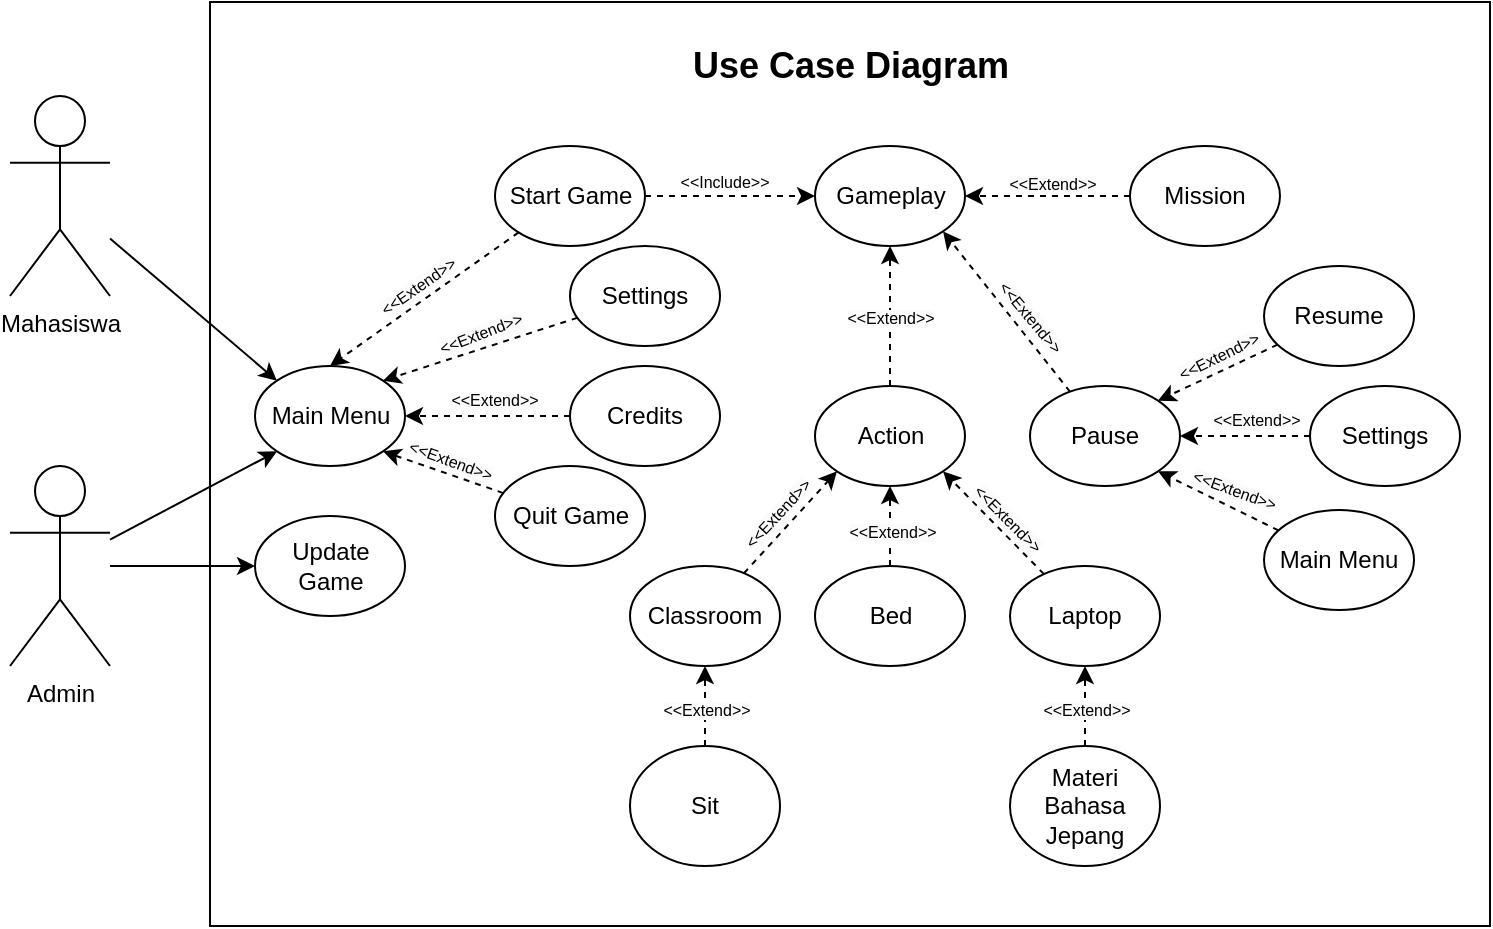<mxfile version="24.7.6">
  <diagram name="Halaman-1" id="quQY--S-zX8sKLz99Ocw">
    <mxGraphModel dx="926" dy="493" grid="1" gridSize="10" guides="1" tooltips="1" connect="1" arrows="1" fold="1" page="1" pageScale="1" pageWidth="827" pageHeight="1169" math="0" shadow="0">
      <root>
        <mxCell id="0" />
        <mxCell id="1" parent="0" />
        <mxCell id="CigYEO1HaFpqSc6tLjGz-9" value="" style="rounded=0;whiteSpace=wrap;html=1;movable=1;resizable=1;rotatable=1;deletable=1;editable=1;locked=0;connectable=1;" parent="1" vertex="1">
          <mxGeometry x="300" y="8" width="640" height="462" as="geometry" />
        </mxCell>
        <mxCell id="aILmEIebjc8XxtWw0dU9-2" value="&lt;b&gt;&lt;font style=&quot;font-size: 18px;&quot;&gt;Use Case Diagram&lt;/font&gt;&lt;/b&gt;" style="text;html=1;align=center;verticalAlign=middle;resizable=0;points=[];autosize=1;strokeColor=none;fillColor=none;" parent="1" vertex="1">
          <mxGeometry x="530" y="20" width="180" height="40" as="geometry" />
        </mxCell>
        <mxCell id="CigYEO1HaFpqSc6tLjGz-12" style="rounded=0;orthogonalLoop=1;jettySize=auto;html=1;entryX=0;entryY=0;entryDx=0;entryDy=0;" parent="1" source="aILmEIebjc8XxtWw0dU9-3" target="CigYEO1HaFpqSc6tLjGz-3" edge="1">
          <mxGeometry relative="1" as="geometry" />
        </mxCell>
        <mxCell id="aILmEIebjc8XxtWw0dU9-3" value="Mahasiswa" style="shape=umlActor;verticalLabelPosition=bottom;verticalAlign=top;html=1;outlineConnect=0;" parent="1" vertex="1">
          <mxGeometry x="200" y="55" width="50" height="100" as="geometry" />
        </mxCell>
        <mxCell id="CigYEO1HaFpqSc6tLjGz-3" value="Main Menu" style="ellipse;whiteSpace=wrap;html=1;" parent="1" vertex="1">
          <mxGeometry x="322.5" y="190" width="75" height="50" as="geometry" />
        </mxCell>
        <mxCell id="CigYEO1HaFpqSc6tLjGz-5" value="Gameplay" style="ellipse;whiteSpace=wrap;html=1;" parent="1" vertex="1">
          <mxGeometry x="602.5" y="80" width="75" height="50" as="geometry" />
        </mxCell>
        <mxCell id="CigYEO1HaFpqSc6tLjGz-18" value="Settings" style="ellipse;whiteSpace=wrap;html=1;" parent="1" vertex="1">
          <mxGeometry x="480" y="130" width="75" height="50" as="geometry" />
        </mxCell>
        <mxCell id="CigYEO1HaFpqSc6tLjGz-22" style="edgeStyle=orthogonalEdgeStyle;rounded=0;orthogonalLoop=1;jettySize=auto;html=1;entryX=1;entryY=0.5;entryDx=0;entryDy=0;dashed=1;" parent="1" source="CigYEO1HaFpqSc6tLjGz-19" target="CigYEO1HaFpqSc6tLjGz-3" edge="1">
          <mxGeometry relative="1" as="geometry" />
        </mxCell>
        <mxCell id="7DuYk4hLzd9tXQWPZOyB-5" value="&lt;span style=&quot;background-color: rgb(251, 251, 251); font-size: 8px;&quot;&gt;&lt;font style=&quot;font-size: 8px;&quot;&gt;&amp;lt;&amp;lt;Extend&amp;gt;&amp;gt;&lt;/font&gt;&lt;/span&gt;" style="edgeLabel;html=1;align=center;verticalAlign=middle;resizable=0;points=[];fontSize=8;" parent="CigYEO1HaFpqSc6tLjGz-22" vertex="1" connectable="0">
          <mxGeometry x="-0.081" relative="1" as="geometry">
            <mxPoint y="-8" as="offset" />
          </mxGeometry>
        </mxCell>
        <mxCell id="CigYEO1HaFpqSc6tLjGz-19" value="Credits" style="ellipse;whiteSpace=wrap;html=1;" parent="1" vertex="1">
          <mxGeometry x="480" y="190" width="75" height="50" as="geometry" />
        </mxCell>
        <mxCell id="CigYEO1HaFpqSc6tLjGz-24" style="rounded=0;orthogonalLoop=1;jettySize=auto;html=1;entryX=1;entryY=1;entryDx=0;entryDy=0;dashed=1;" parent="1" source="CigYEO1HaFpqSc6tLjGz-20" target="CigYEO1HaFpqSc6tLjGz-3" edge="1">
          <mxGeometry relative="1" as="geometry" />
        </mxCell>
        <mxCell id="CigYEO1HaFpqSc6tLjGz-20" value="Quit Game" style="ellipse;whiteSpace=wrap;html=1;" parent="1" vertex="1">
          <mxGeometry x="442.5" y="240" width="75" height="50" as="geometry" />
        </mxCell>
        <mxCell id="CigYEO1HaFpqSc6tLjGz-21" style="rounded=0;orthogonalLoop=1;jettySize=auto;html=1;entryX=1;entryY=0;entryDx=0;entryDy=0;dashed=1;" parent="1" source="CigYEO1HaFpqSc6tLjGz-18" target="CigYEO1HaFpqSc6tLjGz-3" edge="1">
          <mxGeometry relative="1" as="geometry" />
        </mxCell>
        <mxCell id="7DuYk4hLzd9tXQWPZOyB-4" value="&lt;span style=&quot;background-color: rgb(251, 251, 251); font-size: 8px;&quot;&gt;&lt;font style=&quot;font-size: 8px;&quot;&gt;&amp;lt;&amp;lt;Extend&amp;gt;&amp;gt;&lt;/font&gt;&lt;/span&gt;" style="edgeLabel;html=1;align=center;verticalAlign=middle;resizable=0;points=[];rotation=339;fontSize=8;" parent="CigYEO1HaFpqSc6tLjGz-21" vertex="1" connectable="0">
          <mxGeometry x="0.068" y="1" relative="1" as="geometry">
            <mxPoint x="2" y="-10" as="offset" />
          </mxGeometry>
        </mxCell>
        <mxCell id="CigYEO1HaFpqSc6tLjGz-23" style="edgeStyle=orthogonalEdgeStyle;rounded=0;orthogonalLoop=1;jettySize=auto;html=1;exitX=0.5;exitY=1;exitDx=0;exitDy=0;" parent="1" edge="1">
          <mxGeometry relative="1" as="geometry">
            <mxPoint x="657.5" y="80.0" as="sourcePoint" />
            <mxPoint x="657.5" y="80.0" as="targetPoint" />
          </mxGeometry>
        </mxCell>
        <mxCell id="CigYEO1HaFpqSc6tLjGz-27" style="rounded=0;orthogonalLoop=1;jettySize=auto;html=1;entryX=1;entryY=0.5;entryDx=0;entryDy=0;dashed=1;" parent="1" source="CigYEO1HaFpqSc6tLjGz-26" target="CigYEO1HaFpqSc6tLjGz-5" edge="1">
          <mxGeometry relative="1" as="geometry" />
        </mxCell>
        <mxCell id="7DuYk4hLzd9tXQWPZOyB-9" value="&lt;span style=&quot;font-size: 8px; background-color: rgb(251, 251, 251);&quot;&gt;&amp;lt;&amp;lt;Extend&amp;gt;&amp;gt;&lt;/span&gt;" style="edgeLabel;html=1;align=center;verticalAlign=middle;resizable=0;points=[];rotation=0;fontSize=8;" parent="CigYEO1HaFpqSc6tLjGz-27" vertex="1" connectable="0">
          <mxGeometry x="0.047" y="-1" relative="1" as="geometry">
            <mxPoint x="4" y="-5" as="offset" />
          </mxGeometry>
        </mxCell>
        <mxCell id="CigYEO1HaFpqSc6tLjGz-26" value="Mission" style="ellipse;whiteSpace=wrap;html=1;" parent="1" vertex="1">
          <mxGeometry x="760" y="80" width="75" height="50" as="geometry" />
        </mxCell>
        <mxCell id="CigYEO1HaFpqSc6tLjGz-29" style="rounded=0;orthogonalLoop=1;jettySize=auto;html=1;entryX=1;entryY=1;entryDx=0;entryDy=0;dashed=1;" parent="1" source="CigYEO1HaFpqSc6tLjGz-28" target="CigYEO1HaFpqSc6tLjGz-5" edge="1">
          <mxGeometry relative="1" as="geometry" />
        </mxCell>
        <mxCell id="7DuYk4hLzd9tXQWPZOyB-10" value="&lt;span style=&quot;font-size: 8px; background-color: rgb(251, 251, 251);&quot;&gt;&amp;lt;&amp;lt;Extend&amp;gt;&amp;gt;&lt;/span&gt;" style="edgeLabel;html=1;align=center;verticalAlign=middle;resizable=0;points=[];fontSize=8;rotation=50;" parent="CigYEO1HaFpqSc6tLjGz-29" vertex="1" connectable="0">
          <mxGeometry x="0.166" y="-2" relative="1" as="geometry">
            <mxPoint x="15" y="10" as="offset" />
          </mxGeometry>
        </mxCell>
        <mxCell id="CigYEO1HaFpqSc6tLjGz-28" value="Pause" style="ellipse;whiteSpace=wrap;html=1;" parent="1" vertex="1">
          <mxGeometry x="710" y="200" width="75" height="50" as="geometry" />
        </mxCell>
        <mxCell id="CigYEO1HaFpqSc6tLjGz-31" style="rounded=0;orthogonalLoop=1;jettySize=auto;html=1;entryX=0.5;entryY=1;entryDx=0;entryDy=0;dashed=1;" parent="1" source="CigYEO1HaFpqSc6tLjGz-30" target="CigYEO1HaFpqSc6tLjGz-5" edge="1">
          <mxGeometry relative="1" as="geometry" />
        </mxCell>
        <mxCell id="7DuYk4hLzd9tXQWPZOyB-14" value="&lt;span style=&quot;font-size: 8px; background-color: rgb(251, 251, 251);&quot;&gt;&amp;lt;&amp;lt;Extend&amp;gt;&amp;gt;&lt;/span&gt;" style="edgeLabel;html=1;align=center;verticalAlign=middle;resizable=0;points=[];rotation=0;fontSize=8;" parent="CigYEO1HaFpqSc6tLjGz-31" vertex="1" connectable="0">
          <mxGeometry x="0.071" relative="1" as="geometry">
            <mxPoint y="3" as="offset" />
          </mxGeometry>
        </mxCell>
        <mxCell id="CigYEO1HaFpqSc6tLjGz-30" value="Action" style="ellipse;whiteSpace=wrap;html=1;" parent="1" vertex="1">
          <mxGeometry x="602.5" y="200" width="75" height="50" as="geometry" />
        </mxCell>
        <mxCell id="CigYEO1HaFpqSc6tLjGz-33" style="rounded=0;orthogonalLoop=1;jettySize=auto;html=1;entryX=1;entryY=1;entryDx=0;entryDy=0;dashed=1;" parent="1" source="CigYEO1HaFpqSc6tLjGz-32" target="CigYEO1HaFpqSc6tLjGz-30" edge="1">
          <mxGeometry relative="1" as="geometry" />
        </mxCell>
        <mxCell id="7DuYk4hLzd9tXQWPZOyB-15" value="&lt;span style=&quot;font-size: 8px; background-color: rgb(251, 251, 251);&quot;&gt;&amp;lt;&amp;lt;Extend&amp;gt;&amp;gt;&lt;/span&gt;" style="edgeLabel;html=1;align=center;verticalAlign=middle;resizable=0;points=[];rotation=45;fontSize=8;" parent="CigYEO1HaFpqSc6tLjGz-33" vertex="1" connectable="0">
          <mxGeometry x="-0.238" relative="1" as="geometry">
            <mxPoint x="1" y="-9" as="offset" />
          </mxGeometry>
        </mxCell>
        <mxCell id="CigYEO1HaFpqSc6tLjGz-32" value="Laptop" style="ellipse;whiteSpace=wrap;html=1;" parent="1" vertex="1">
          <mxGeometry x="700" y="290" width="75" height="50" as="geometry" />
        </mxCell>
        <mxCell id="CigYEO1HaFpqSc6tLjGz-37" style="rounded=0;orthogonalLoop=1;jettySize=auto;html=1;entryX=0.5;entryY=1;entryDx=0;entryDy=0;dashed=1;" parent="1" source="CigYEO1HaFpqSc6tLjGz-34" target="CigYEO1HaFpqSc6tLjGz-30" edge="1">
          <mxGeometry relative="1" as="geometry" />
        </mxCell>
        <mxCell id="7DuYk4hLzd9tXQWPZOyB-16" value="&lt;span style=&quot;font-size: 8px; background-color: rgb(251, 251, 251);&quot;&gt;&amp;lt;&amp;lt;Extend&amp;gt;&amp;gt;&lt;/span&gt;" style="edgeLabel;html=1;align=center;verticalAlign=middle;resizable=0;points=[];fontSize=8;" parent="CigYEO1HaFpqSc6tLjGz-37" vertex="1" connectable="0">
          <mxGeometry x="-0.059" y="1" relative="1" as="geometry">
            <mxPoint x="2" y="2" as="offset" />
          </mxGeometry>
        </mxCell>
        <mxCell id="CigYEO1HaFpqSc6tLjGz-34" value="Bed" style="ellipse;whiteSpace=wrap;html=1;" parent="1" vertex="1">
          <mxGeometry x="602.5" y="290" width="75" height="50" as="geometry" />
        </mxCell>
        <mxCell id="CigYEO1HaFpqSc6tLjGz-39" style="rounded=0;orthogonalLoop=1;jettySize=auto;html=1;entryX=0;entryY=1;entryDx=0;entryDy=0;dashed=1;" parent="1" source="CigYEO1HaFpqSc6tLjGz-38" target="CigYEO1HaFpqSc6tLjGz-30" edge="1">
          <mxGeometry relative="1" as="geometry" />
        </mxCell>
        <mxCell id="7DuYk4hLzd9tXQWPZOyB-17" value="&lt;span style=&quot;font-size: 8px; background-color: rgb(251, 251, 251);&quot;&gt;&amp;lt;&amp;lt;Extend&amp;gt;&amp;gt;&lt;/span&gt;" style="edgeLabel;html=1;align=center;verticalAlign=middle;resizable=0;points=[];rotation=313;fontSize=8;" parent="CigYEO1HaFpqSc6tLjGz-39" vertex="1" connectable="0">
          <mxGeometry x="-0.203" relative="1" as="geometry">
            <mxPoint x="-2" y="-9" as="offset" />
          </mxGeometry>
        </mxCell>
        <mxCell id="CigYEO1HaFpqSc6tLjGz-38" value="Classroom" style="ellipse;whiteSpace=wrap;html=1;" parent="1" vertex="1">
          <mxGeometry x="510" y="290" width="75" height="50" as="geometry" />
        </mxCell>
        <mxCell id="CigYEO1HaFpqSc6tLjGz-41" style="rounded=0;orthogonalLoop=1;jettySize=auto;html=1;entryX=1;entryY=0;entryDx=0;entryDy=0;dashed=1;" parent="1" source="CigYEO1HaFpqSc6tLjGz-40" target="CigYEO1HaFpqSc6tLjGz-28" edge="1">
          <mxGeometry relative="1" as="geometry" />
        </mxCell>
        <mxCell id="7DuYk4hLzd9tXQWPZOyB-11" value="&lt;span style=&quot;font-size: 8px; background-color: rgb(251, 251, 251);&quot;&gt;&amp;lt;&amp;lt;Extend&amp;gt;&amp;gt;&lt;/span&gt;" style="edgeLabel;html=1;align=center;verticalAlign=middle;resizable=0;points=[];rotation=334;fontSize=8;" parent="CigYEO1HaFpqSc6tLjGz-41" vertex="1" connectable="0">
          <mxGeometry x="-0.126" y="-1" relative="1" as="geometry">
            <mxPoint x="-3" y="-6" as="offset" />
          </mxGeometry>
        </mxCell>
        <mxCell id="CigYEO1HaFpqSc6tLjGz-40" value="Resume" style="ellipse;whiteSpace=wrap;html=1;" parent="1" vertex="1">
          <mxGeometry x="827" y="140" width="75" height="50" as="geometry" />
        </mxCell>
        <mxCell id="CigYEO1HaFpqSc6tLjGz-44" style="rounded=0;orthogonalLoop=1;jettySize=auto;html=1;entryX=1;entryY=0.5;entryDx=0;entryDy=0;dashed=1;" parent="1" source="CigYEO1HaFpqSc6tLjGz-43" target="CigYEO1HaFpqSc6tLjGz-28" edge="1">
          <mxGeometry relative="1" as="geometry" />
        </mxCell>
        <mxCell id="7DuYk4hLzd9tXQWPZOyB-12" value="&lt;span style=&quot;font-size: 8px; background-color: rgb(251, 251, 251);&quot;&gt;&amp;lt;&amp;lt;Extend&amp;gt;&amp;gt;&lt;/span&gt;" style="edgeLabel;html=1;align=center;verticalAlign=middle;resizable=0;points=[];fontSize=8;" parent="CigYEO1HaFpqSc6tLjGz-44" vertex="1" connectable="0">
          <mxGeometry x="0.009" y="2" relative="1" as="geometry">
            <mxPoint x="6" y="-10" as="offset" />
          </mxGeometry>
        </mxCell>
        <mxCell id="CigYEO1HaFpqSc6tLjGz-43" value="Settings" style="ellipse;whiteSpace=wrap;html=1;" parent="1" vertex="1">
          <mxGeometry x="850" y="200" width="75" height="50" as="geometry" />
        </mxCell>
        <mxCell id="CigYEO1HaFpqSc6tLjGz-46" style="rounded=0;orthogonalLoop=1;jettySize=auto;html=1;entryX=1;entryY=1;entryDx=0;entryDy=0;dashed=1;" parent="1" source="CigYEO1HaFpqSc6tLjGz-45" target="CigYEO1HaFpqSc6tLjGz-28" edge="1">
          <mxGeometry relative="1" as="geometry" />
        </mxCell>
        <mxCell id="7DuYk4hLzd9tXQWPZOyB-13" value="&lt;span style=&quot;font-size: 8px; background-color: rgb(251, 251, 251);&quot;&gt;&amp;lt;&amp;lt;Extend&amp;gt;&amp;gt;&lt;/span&gt;" style="edgeLabel;html=1;align=center;verticalAlign=middle;resizable=0;points=[];rotation=20;fontSize=8;" parent="CigYEO1HaFpqSc6tLjGz-46" vertex="1" connectable="0">
          <mxGeometry x="-0.013" y="1" relative="1" as="geometry">
            <mxPoint x="8" y="-7" as="offset" />
          </mxGeometry>
        </mxCell>
        <mxCell id="CigYEO1HaFpqSc6tLjGz-45" value="Main Menu" style="ellipse;whiteSpace=wrap;html=1;" parent="1" vertex="1">
          <mxGeometry x="827" y="262" width="75" height="50" as="geometry" />
        </mxCell>
        <mxCell id="7DuYk4hLzd9tXQWPZOyB-2" style="rounded=0;orthogonalLoop=1;jettySize=auto;html=1;entryX=0.5;entryY=1;entryDx=0;entryDy=0;dashed=1;" parent="1" source="7DuYk4hLzd9tXQWPZOyB-1" target="CigYEO1HaFpqSc6tLjGz-32" edge="1">
          <mxGeometry relative="1" as="geometry" />
        </mxCell>
        <mxCell id="7DuYk4hLzd9tXQWPZOyB-18" value="&lt;span style=&quot;font-size: 8px; background-color: rgb(251, 251, 251);&quot;&gt;&amp;lt;&amp;lt;Extend&amp;gt;&amp;gt;&lt;/span&gt;" style="edgeLabel;html=1;align=center;verticalAlign=middle;resizable=0;points=[];fontSize=8;" parent="7DuYk4hLzd9tXQWPZOyB-2" vertex="1" connectable="0">
          <mxGeometry x="-0.073" relative="1" as="geometry">
            <mxPoint as="offset" />
          </mxGeometry>
        </mxCell>
        <mxCell id="7DuYk4hLzd9tXQWPZOyB-1" value="Materi Bahasa Jepang" style="ellipse;whiteSpace=wrap;html=1;" parent="1" vertex="1">
          <mxGeometry x="700" y="380" width="75" height="60" as="geometry" />
        </mxCell>
        <mxCell id="7DuYk4hLzd9tXQWPZOyB-6" value="&lt;span style=&quot;background-color: rgb(251, 251, 251); font-size: 8px;&quot;&gt;&lt;font style=&quot;font-size: 8px;&quot;&gt;&amp;lt;&amp;lt;Extend&amp;gt;&amp;gt;&lt;/font&gt;&lt;/span&gt;" style="edgeLabel;html=1;align=center;verticalAlign=middle;resizable=0;points=[];rotation=20;fontSize=8;" parent="1" vertex="1" connectable="0">
          <mxGeometry x="419.501" y="237" as="geometry" />
        </mxCell>
        <mxCell id="izFydZWJqb53vK0SFAhf-3" style="rounded=0;orthogonalLoop=1;jettySize=auto;html=1;dashed=1;entryX=0.5;entryY=0;entryDx=0;entryDy=0;" parent="1" source="izFydZWJqb53vK0SFAhf-2" target="CigYEO1HaFpqSc6tLjGz-3" edge="1">
          <mxGeometry relative="1" as="geometry" />
        </mxCell>
        <mxCell id="izFydZWJqb53vK0SFAhf-6" style="rounded=0;orthogonalLoop=1;jettySize=auto;html=1;entryX=0;entryY=0.5;entryDx=0;entryDy=0;strokeColor=default;dashed=1;" parent="1" source="izFydZWJqb53vK0SFAhf-2" target="CigYEO1HaFpqSc6tLjGz-5" edge="1">
          <mxGeometry relative="1" as="geometry">
            <mxPoint x="620" y="105" as="targetPoint" />
          </mxGeometry>
        </mxCell>
        <mxCell id="izFydZWJqb53vK0SFAhf-7" value="&amp;lt;&amp;lt;Include&amp;gt;&amp;gt;" style="edgeLabel;html=1;align=center;verticalAlign=middle;resizable=0;points=[];fontSize=8;" parent="izFydZWJqb53vK0SFAhf-6" vertex="1" connectable="0">
          <mxGeometry x="-0.073" y="1" relative="1" as="geometry">
            <mxPoint y="-6" as="offset" />
          </mxGeometry>
        </mxCell>
        <mxCell id="izFydZWJqb53vK0SFAhf-2" value="Start Game" style="ellipse;whiteSpace=wrap;html=1;" parent="1" vertex="1">
          <mxGeometry x="442.5" y="80" width="75" height="50" as="geometry" />
        </mxCell>
        <mxCell id="izFydZWJqb53vK0SFAhf-4" value="&lt;span style=&quot;background-color: rgb(251, 251, 251); font-size: 8px;&quot;&gt;&lt;font style=&quot;font-size: 8px;&quot;&gt;&amp;lt;&amp;lt;Extend&amp;gt;&amp;gt;&lt;/font&gt;&lt;/span&gt;" style="edgeLabel;html=1;align=center;verticalAlign=middle;resizable=0;points=[];rotation=325;fontSize=8;" parent="1" vertex="1" connectable="0">
          <mxGeometry x="454.0" y="173.001" as="geometry">
            <mxPoint x="-27.959" y="-47.152" as="offset" />
          </mxGeometry>
        </mxCell>
        <mxCell id="bgc_YOVQ2a9FPMYSglHU-8" style="rounded=0;orthogonalLoop=1;jettySize=auto;html=1;entryX=0.5;entryY=1;entryDx=0;entryDy=0;dashed=1;" parent="1" source="bgc_YOVQ2a9FPMYSglHU-10" target="CigYEO1HaFpqSc6tLjGz-38" edge="1">
          <mxGeometry relative="1" as="geometry">
            <mxPoint x="727.5" y="415" as="targetPoint" />
          </mxGeometry>
        </mxCell>
        <mxCell id="bgc_YOVQ2a9FPMYSglHU-9" value="&lt;span style=&quot;font-size: 8px; background-color: rgb(251, 251, 251);&quot;&gt;&amp;lt;&amp;lt;Extend&amp;gt;&amp;gt;&lt;/span&gt;" style="edgeLabel;html=1;align=center;verticalAlign=middle;resizable=0;points=[];fontSize=8;" parent="bgc_YOVQ2a9FPMYSglHU-8" vertex="1" connectable="0">
          <mxGeometry x="-0.073" relative="1" as="geometry">
            <mxPoint as="offset" />
          </mxGeometry>
        </mxCell>
        <mxCell id="bgc_YOVQ2a9FPMYSglHU-10" value="Sit" style="ellipse;whiteSpace=wrap;html=1;" parent="1" vertex="1">
          <mxGeometry x="510" y="380" width="75" height="60" as="geometry" />
        </mxCell>
        <mxCell id="ZTeEJLGFWWItvRT6_hSl-4" style="rounded=0;orthogonalLoop=1;jettySize=auto;html=1;entryX=0;entryY=0.5;entryDx=0;entryDy=0;" edge="1" parent="1" source="ZTeEJLGFWWItvRT6_hSl-1" target="ZTeEJLGFWWItvRT6_hSl-3">
          <mxGeometry relative="1" as="geometry" />
        </mxCell>
        <mxCell id="ZTeEJLGFWWItvRT6_hSl-7" style="rounded=0;orthogonalLoop=1;jettySize=auto;html=1;entryX=0;entryY=1;entryDx=0;entryDy=0;" edge="1" parent="1" source="ZTeEJLGFWWItvRT6_hSl-1" target="CigYEO1HaFpqSc6tLjGz-3">
          <mxGeometry relative="1" as="geometry" />
        </mxCell>
        <mxCell id="ZTeEJLGFWWItvRT6_hSl-1" value="Admin" style="shape=umlActor;verticalLabelPosition=bottom;verticalAlign=top;html=1;outlineConnect=0;" vertex="1" parent="1">
          <mxGeometry x="200" y="240" width="50" height="100" as="geometry" />
        </mxCell>
        <mxCell id="ZTeEJLGFWWItvRT6_hSl-3" value="Update Game" style="ellipse;whiteSpace=wrap;html=1;" vertex="1" parent="1">
          <mxGeometry x="322.5" y="265" width="75" height="50" as="geometry" />
        </mxCell>
      </root>
    </mxGraphModel>
  </diagram>
</mxfile>
